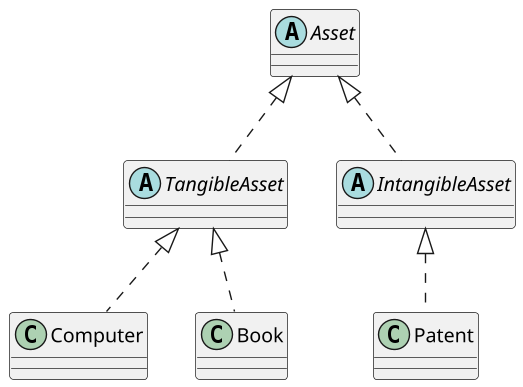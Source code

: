 @startuml
'https://plantuml.com/class-diagram

scale 1.4

abstract class Asset


abstract class TangibleAsset implements Asset {

}

abstract class IntangibleAsset implements Asset {

}

class Computer implements TangibleAsset {

}

class Book implements TangibleAsset {

}

class Patent implements IntangibleAsset  {
}
@enduml